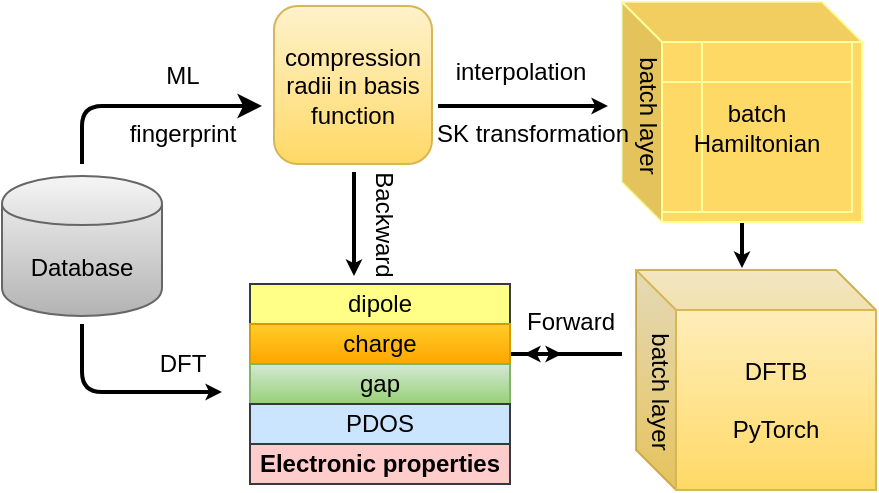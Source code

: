 <mxfile version="13.10.5" type="github">
  <diagram id="C5RBs43oDa-KdzZeNtuy" name="Page-1">
    <mxGraphModel dx="1515" dy="749" grid="1" gridSize="10" guides="1" tooltips="1" connect="1" arrows="1" fold="1" page="1" pageScale="1" pageWidth="827" pageHeight="1169" math="0" shadow="0">
      <root>
        <mxCell id="WIyWlLk6GJQsqaUBKTNV-0" />
        <mxCell id="WIyWlLk6GJQsqaUBKTNV-1" parent="WIyWlLk6GJQsqaUBKTNV-0" />
        <mxCell id="ir7QlvQPbb4jAefTjJgZ-3" value="Database" style="shape=cylinder;whiteSpace=wrap;html=1;boundedLbl=1;backgroundOutline=1;gradientColor=#b3b3b3;fillColor=#f5f5f5;strokeColor=#666666;" vertex="1" parent="WIyWlLk6GJQsqaUBKTNV-1">
          <mxGeometry x="120" y="366" width="80" height="70" as="geometry" />
        </mxCell>
        <mxCell id="ir7QlvQPbb4jAefTjJgZ-10" value="DFT" style="text;html=1;align=center;verticalAlign=middle;resizable=0;points=[];autosize=1;" vertex="1" parent="WIyWlLk6GJQsqaUBKTNV-1">
          <mxGeometry x="190" y="450" width="40" height="20" as="geometry" />
        </mxCell>
        <mxCell id="ir7QlvQPbb4jAefTjJgZ-15" value="dipole" style="rounded=0;whiteSpace=wrap;html=1;fillColor=#ffff88;strokeColor=#36393d;" vertex="1" parent="WIyWlLk6GJQsqaUBKTNV-1">
          <mxGeometry x="244" y="420" width="130" height="20" as="geometry" />
        </mxCell>
        <mxCell id="ir7QlvQPbb4jAefTjJgZ-93" style="edgeStyle=orthogonalEdgeStyle;rounded=0;jumpSize=20;orthogonalLoop=1;jettySize=auto;html=1;exitX=1;exitY=0.75;exitDx=0;exitDy=0;endSize=2;strokeWidth=2;" edge="1" parent="WIyWlLk6GJQsqaUBKTNV-1" source="ir7QlvQPbb4jAefTjJgZ-16">
          <mxGeometry relative="1" as="geometry">
            <mxPoint x="400" y="455" as="targetPoint" />
          </mxGeometry>
        </mxCell>
        <mxCell id="ir7QlvQPbb4jAefTjJgZ-16" value="charge" style="rounded=0;whiteSpace=wrap;html=1;fillColor=#ffcd28;strokeColor=#d79b00;gradientColor=#ffa500;" vertex="1" parent="WIyWlLk6GJQsqaUBKTNV-1">
          <mxGeometry x="244" y="440" width="130" height="20" as="geometry" />
        </mxCell>
        <mxCell id="ir7QlvQPbb4jAefTjJgZ-17" value="gap" style="rounded=0;whiteSpace=wrap;html=1;fillColor=#d5e8d4;strokeColor=#82b366;gradientColor=#97d077;" vertex="1" parent="WIyWlLk6GJQsqaUBKTNV-1">
          <mxGeometry x="244" y="460" width="130" height="20" as="geometry" />
        </mxCell>
        <mxCell id="ir7QlvQPbb4jAefTjJgZ-18" value="PDOS" style="rounded=0;whiteSpace=wrap;html=1;fillColor=#cce5ff;strokeColor=#36393d;" vertex="1" parent="WIyWlLk6GJQsqaUBKTNV-1">
          <mxGeometry x="244" y="480" width="130" height="20" as="geometry" />
        </mxCell>
        <mxCell id="ir7QlvQPbb4jAefTjJgZ-19" value="&lt;b&gt;Electronic properties&lt;/b&gt;" style="rounded=0;whiteSpace=wrap;html=1;fillColor=#ffcccc;strokeColor=#36393d;" vertex="1" parent="WIyWlLk6GJQsqaUBKTNV-1">
          <mxGeometry x="244" y="500" width="130" height="20" as="geometry" />
        </mxCell>
        <mxCell id="ir7QlvQPbb4jAefTjJgZ-22" value="DFTB&lt;br&gt;&lt;br&gt;PyTorch" style="shape=cube;whiteSpace=wrap;html=1;boundedLbl=1;backgroundOutline=1;darkOpacity=0.05;darkOpacity2=0.1;gradientColor=#ffd966;fillColor=#fff2cc;strokeColor=#d6b656;" vertex="1" parent="WIyWlLk6GJQsqaUBKTNV-1">
          <mxGeometry x="437" y="413" width="120" height="110" as="geometry" />
        </mxCell>
        <mxCell id="ir7QlvQPbb4jAefTjJgZ-23" value="batch layer" style="text;html=1;strokeColor=none;fillColor=none;align=center;verticalAlign=middle;whiteSpace=wrap;rounded=0;rotation=90;" vertex="1" parent="WIyWlLk6GJQsqaUBKTNV-1">
          <mxGeometry x="414" y="464" width="70" height="20" as="geometry" />
        </mxCell>
        <mxCell id="ir7QlvQPbb4jAefTjJgZ-27" value="compression radii in basis function" style="rounded=1;whiteSpace=wrap;html=1;gradientColor=#ffd966;fillColor=#fff2cc;strokeColor=#d6b656;" vertex="1" parent="WIyWlLk6GJQsqaUBKTNV-1">
          <mxGeometry x="256" y="281" width="79" height="79" as="geometry" />
        </mxCell>
        <mxCell id="ir7QlvQPbb4jAefTjJgZ-36" value="" style="endArrow=classic;html=1;strokeWidth=2;jumpSize=13;endSize=2;" edge="1" parent="WIyWlLk6GJQsqaUBKTNV-1">
          <mxGeometry width="50" height="50" relative="1" as="geometry">
            <mxPoint x="490" y="379" as="sourcePoint" />
            <mxPoint x="490" y="412" as="targetPoint" />
          </mxGeometry>
        </mxCell>
        <mxCell id="ir7QlvQPbb4jAefTjJgZ-39" value="" style="shape=cube;whiteSpace=wrap;html=1;boundedLbl=1;backgroundOutline=1;darkOpacity=0.05;darkOpacity2=0.1;strokeColor=#FFFF99;fillColor=#FFD966;" vertex="1" parent="WIyWlLk6GJQsqaUBKTNV-1">
          <mxGeometry x="430" y="279" width="120" height="110" as="geometry" />
        </mxCell>
        <mxCell id="ir7QlvQPbb4jAefTjJgZ-43" value="batch&lt;br&gt;Hamiltonian" style="shape=internalStorage;whiteSpace=wrap;html=1;backgroundOutline=1;strokeColor=#FFFF99;fillColor=#FFD966;" vertex="1" parent="WIyWlLk6GJQsqaUBKTNV-1">
          <mxGeometry x="450" y="299" width="95" height="85" as="geometry" />
        </mxCell>
        <mxCell id="ir7QlvQPbb4jAefTjJgZ-44" value="" style="endArrow=classic;html=1;strokeWidth=2;jumpSize=20;endSize=2;" edge="1" parent="WIyWlLk6GJQsqaUBKTNV-1">
          <mxGeometry width="50" height="50" relative="1" as="geometry">
            <mxPoint x="430" y="455" as="sourcePoint" />
            <mxPoint x="381" y="455" as="targetPoint" />
          </mxGeometry>
        </mxCell>
        <mxCell id="ir7QlvQPbb4jAefTjJgZ-45" value="" style="endArrow=classic;html=1;strokeWidth=2;endSize=2;jumpSize=20;" edge="1" parent="WIyWlLk6GJQsqaUBKTNV-1">
          <mxGeometry width="50" height="50" relative="1" as="geometry">
            <mxPoint x="296" y="364" as="sourcePoint" />
            <mxPoint x="296" y="416" as="targetPoint" />
            <Array as="points" />
          </mxGeometry>
        </mxCell>
        <mxCell id="ir7QlvQPbb4jAefTjJgZ-46" value="Backward" style="text;html=1;align=center;verticalAlign=middle;resizable=0;points=[];autosize=1;rotation=90;" vertex="1" parent="WIyWlLk6GJQsqaUBKTNV-1">
          <mxGeometry x="276" y="380" width="70" height="20" as="geometry" />
        </mxCell>
        <mxCell id="ir7QlvQPbb4jAefTjJgZ-47" value="Forward" style="text;html=1;align=center;verticalAlign=middle;resizable=0;points=[];autosize=1;" vertex="1" parent="WIyWlLk6GJQsqaUBKTNV-1">
          <mxGeometry x="374" y="429" width="60" height="20" as="geometry" />
        </mxCell>
        <mxCell id="ir7QlvQPbb4jAefTjJgZ-54" value="batch layer" style="text;html=1;strokeColor=none;fillColor=none;align=center;verticalAlign=middle;whiteSpace=wrap;rounded=0;rotation=90;" vertex="1" parent="WIyWlLk6GJQsqaUBKTNV-1">
          <mxGeometry x="408" y="326" width="70" height="20" as="geometry" />
        </mxCell>
        <mxCell id="ir7QlvQPbb4jAefTjJgZ-56" value="" style="endArrow=classic;html=1;strokeWidth=2;endSize=2;jumpSize=20;" edge="1" parent="WIyWlLk6GJQsqaUBKTNV-1">
          <mxGeometry width="50" height="50" relative="1" as="geometry">
            <mxPoint x="160" y="440" as="sourcePoint" />
            <mxPoint x="230" y="474" as="targetPoint" />
            <Array as="points">
              <mxPoint x="160" y="474" />
            </Array>
          </mxGeometry>
        </mxCell>
        <mxCell id="ir7QlvQPbb4jAefTjJgZ-70" value="" style="endArrow=classic;html=1;strokeWidth=2;" edge="1" parent="WIyWlLk6GJQsqaUBKTNV-1">
          <mxGeometry width="50" height="50" relative="1" as="geometry">
            <mxPoint x="160" y="360" as="sourcePoint" />
            <mxPoint x="250" y="331" as="targetPoint" />
            <Array as="points">
              <mxPoint x="160" y="331" />
            </Array>
          </mxGeometry>
        </mxCell>
        <mxCell id="ir7QlvQPbb4jAefTjJgZ-77" value="fingerprint" style="text;html=1;align=center;verticalAlign=middle;resizable=0;points=[];autosize=1;" vertex="1" parent="WIyWlLk6GJQsqaUBKTNV-1">
          <mxGeometry x="175" y="335" width="70" height="20" as="geometry" />
        </mxCell>
        <mxCell id="ir7QlvQPbb4jAefTjJgZ-79" value="" style="endArrow=classic;html=1;strokeWidth=2;endSize=2;jumpSize=20;" edge="1" parent="WIyWlLk6GJQsqaUBKTNV-1">
          <mxGeometry width="50" height="50" relative="1" as="geometry">
            <mxPoint x="338" y="331" as="sourcePoint" />
            <mxPoint x="423" y="331" as="targetPoint" />
          </mxGeometry>
        </mxCell>
        <mxCell id="ir7QlvQPbb4jAefTjJgZ-86" value="interpolation" style="text;html=1;align=center;verticalAlign=middle;resizable=0;points=[];autosize=1;" vertex="1" parent="WIyWlLk6GJQsqaUBKTNV-1">
          <mxGeometry x="339" y="304" width="80" height="20" as="geometry" />
        </mxCell>
        <mxCell id="ir7QlvQPbb4jAefTjJgZ-87" value="ML" style="text;html=1;align=center;verticalAlign=middle;resizable=0;points=[];autosize=1;" vertex="1" parent="WIyWlLk6GJQsqaUBKTNV-1">
          <mxGeometry x="195" y="306" width="30" height="20" as="geometry" />
        </mxCell>
        <mxCell id="ir7QlvQPbb4jAefTjJgZ-88" value="SK transformation" style="text;html=1;align=center;verticalAlign=middle;resizable=0;points=[];autosize=1;" vertex="1" parent="WIyWlLk6GJQsqaUBKTNV-1">
          <mxGeometry x="330" y="335" width="110" height="20" as="geometry" />
        </mxCell>
      </root>
    </mxGraphModel>
  </diagram>
</mxfile>
